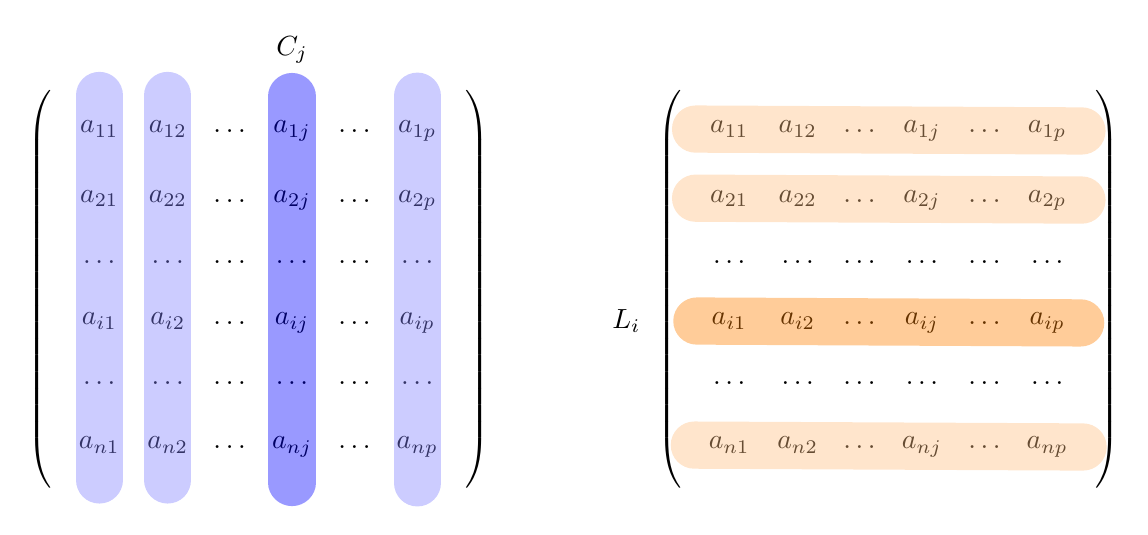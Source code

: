 ﻿\begin{tikzpicture}[baseline=(A.center)]
\tikzset{node style ge/.style={circle}}
\tikzset{BarreStyle/.style =  {opacity=.4,line width=6 mm, color=#1}}

\begin{scope}

\matrix (A) [matrix of math nodes, nodes = {node style ge}, column sep=0 mm,%
left delimiter  = (,right delimiter = )]
{
	a_{11}& a_{12}& \dots & a_{1j}& \dots & a_{1p}\\
	a_{21}& a_{22}& \dots & a_{2j}& \dots &a_{2p}\\
	\dots & \dots & \dots & \dots & \dots & \dots \\
	a_{i1}& a_{i2} & \dots & a_{ij}& \dots &a_{ip} \\
	\dots & \dots & \dots & \dots & \dots & \dots \\
	a_{n1}& a_{n2}& \dots & a_{nj}& \dots & a_{np}\\
};

 \draw [BarreStyle=blue!50,line cap=round] (A-1-1.north) to (A-6-1.south) ;
 \draw [BarreStyle=blue!50,line cap=round] (A-1-2.north) to (A-6-2.south) ;
 %\draw [BarreStyle=blue!50,line cap=round] (A-1-3.north) to (A-6-3.south) ;
 \draw [BarreStyle=blue,line cap=round] (A-1-4.north) node[above,black,opacity=1]{$C_j$} to (A-6-4.south) ;
% \draw [BarreStyle=blue!50,line cap=round] (A-1-5.north) to (A-6-5.south) ;
 \draw [BarreStyle=blue!50,line cap=round] (A-1-6.north) to (A-6-6.south) ;
\end{scope}


\begin{scope}[xshift=8cm]

\matrix (A) [matrix of math nodes, nodes = {node style ge}, column sep=0 mm,%
left delimiter  = (,right delimiter = )]
{
	a_{11}& a_{12}& \dots & a_{1j}& \dots & a_{1p}\\
	a_{21}& a_{22}& \dots & a_{2j}& \dots &a_{2p}\\
	\dots & \dots & \dots & \dots & \dots & \dots \\
	a_{i1}& a_{i2} & \dots & a_{ij}& \dots &a_{ip} \\
	\dots & \dots & \dots & \dots & \dots & \dots \\
	a_{n1}& a_{n2}& \dots & a_{nj}& \dots & a_{np}\\
};

 \draw [BarreStyle=orange!50,line cap=round] (A-1-1.west)  to (A-1-6.east) ;
 \draw [BarreStyle=orange!50,line cap=round] (A-2-1.west)  to (A-2-6.east) ;
 \draw [BarreStyle=orange,line cap=round] (A-4-1.west) node[left=3mm,black,opacity=1]{$L_i$} to (A-4-6.east) ;
 \draw [BarreStyle=orange!50,line cap=round] (A-6-1.west)  to (A-6-6.east) ;
\end{scope}

\end{tikzpicture}